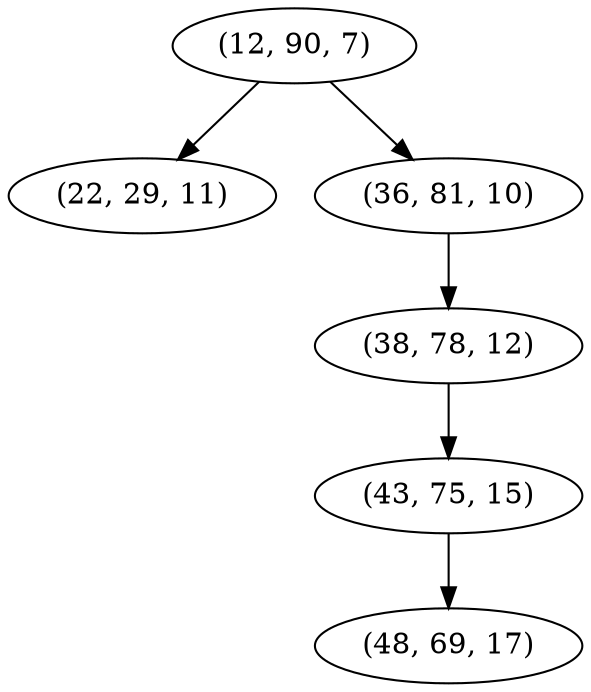 digraph tree {
    "(12, 90, 7)";
    "(22, 29, 11)";
    "(36, 81, 10)";
    "(38, 78, 12)";
    "(43, 75, 15)";
    "(48, 69, 17)";
    "(12, 90, 7)" -> "(22, 29, 11)";
    "(12, 90, 7)" -> "(36, 81, 10)";
    "(36, 81, 10)" -> "(38, 78, 12)";
    "(38, 78, 12)" -> "(43, 75, 15)";
    "(43, 75, 15)" -> "(48, 69, 17)";
}
